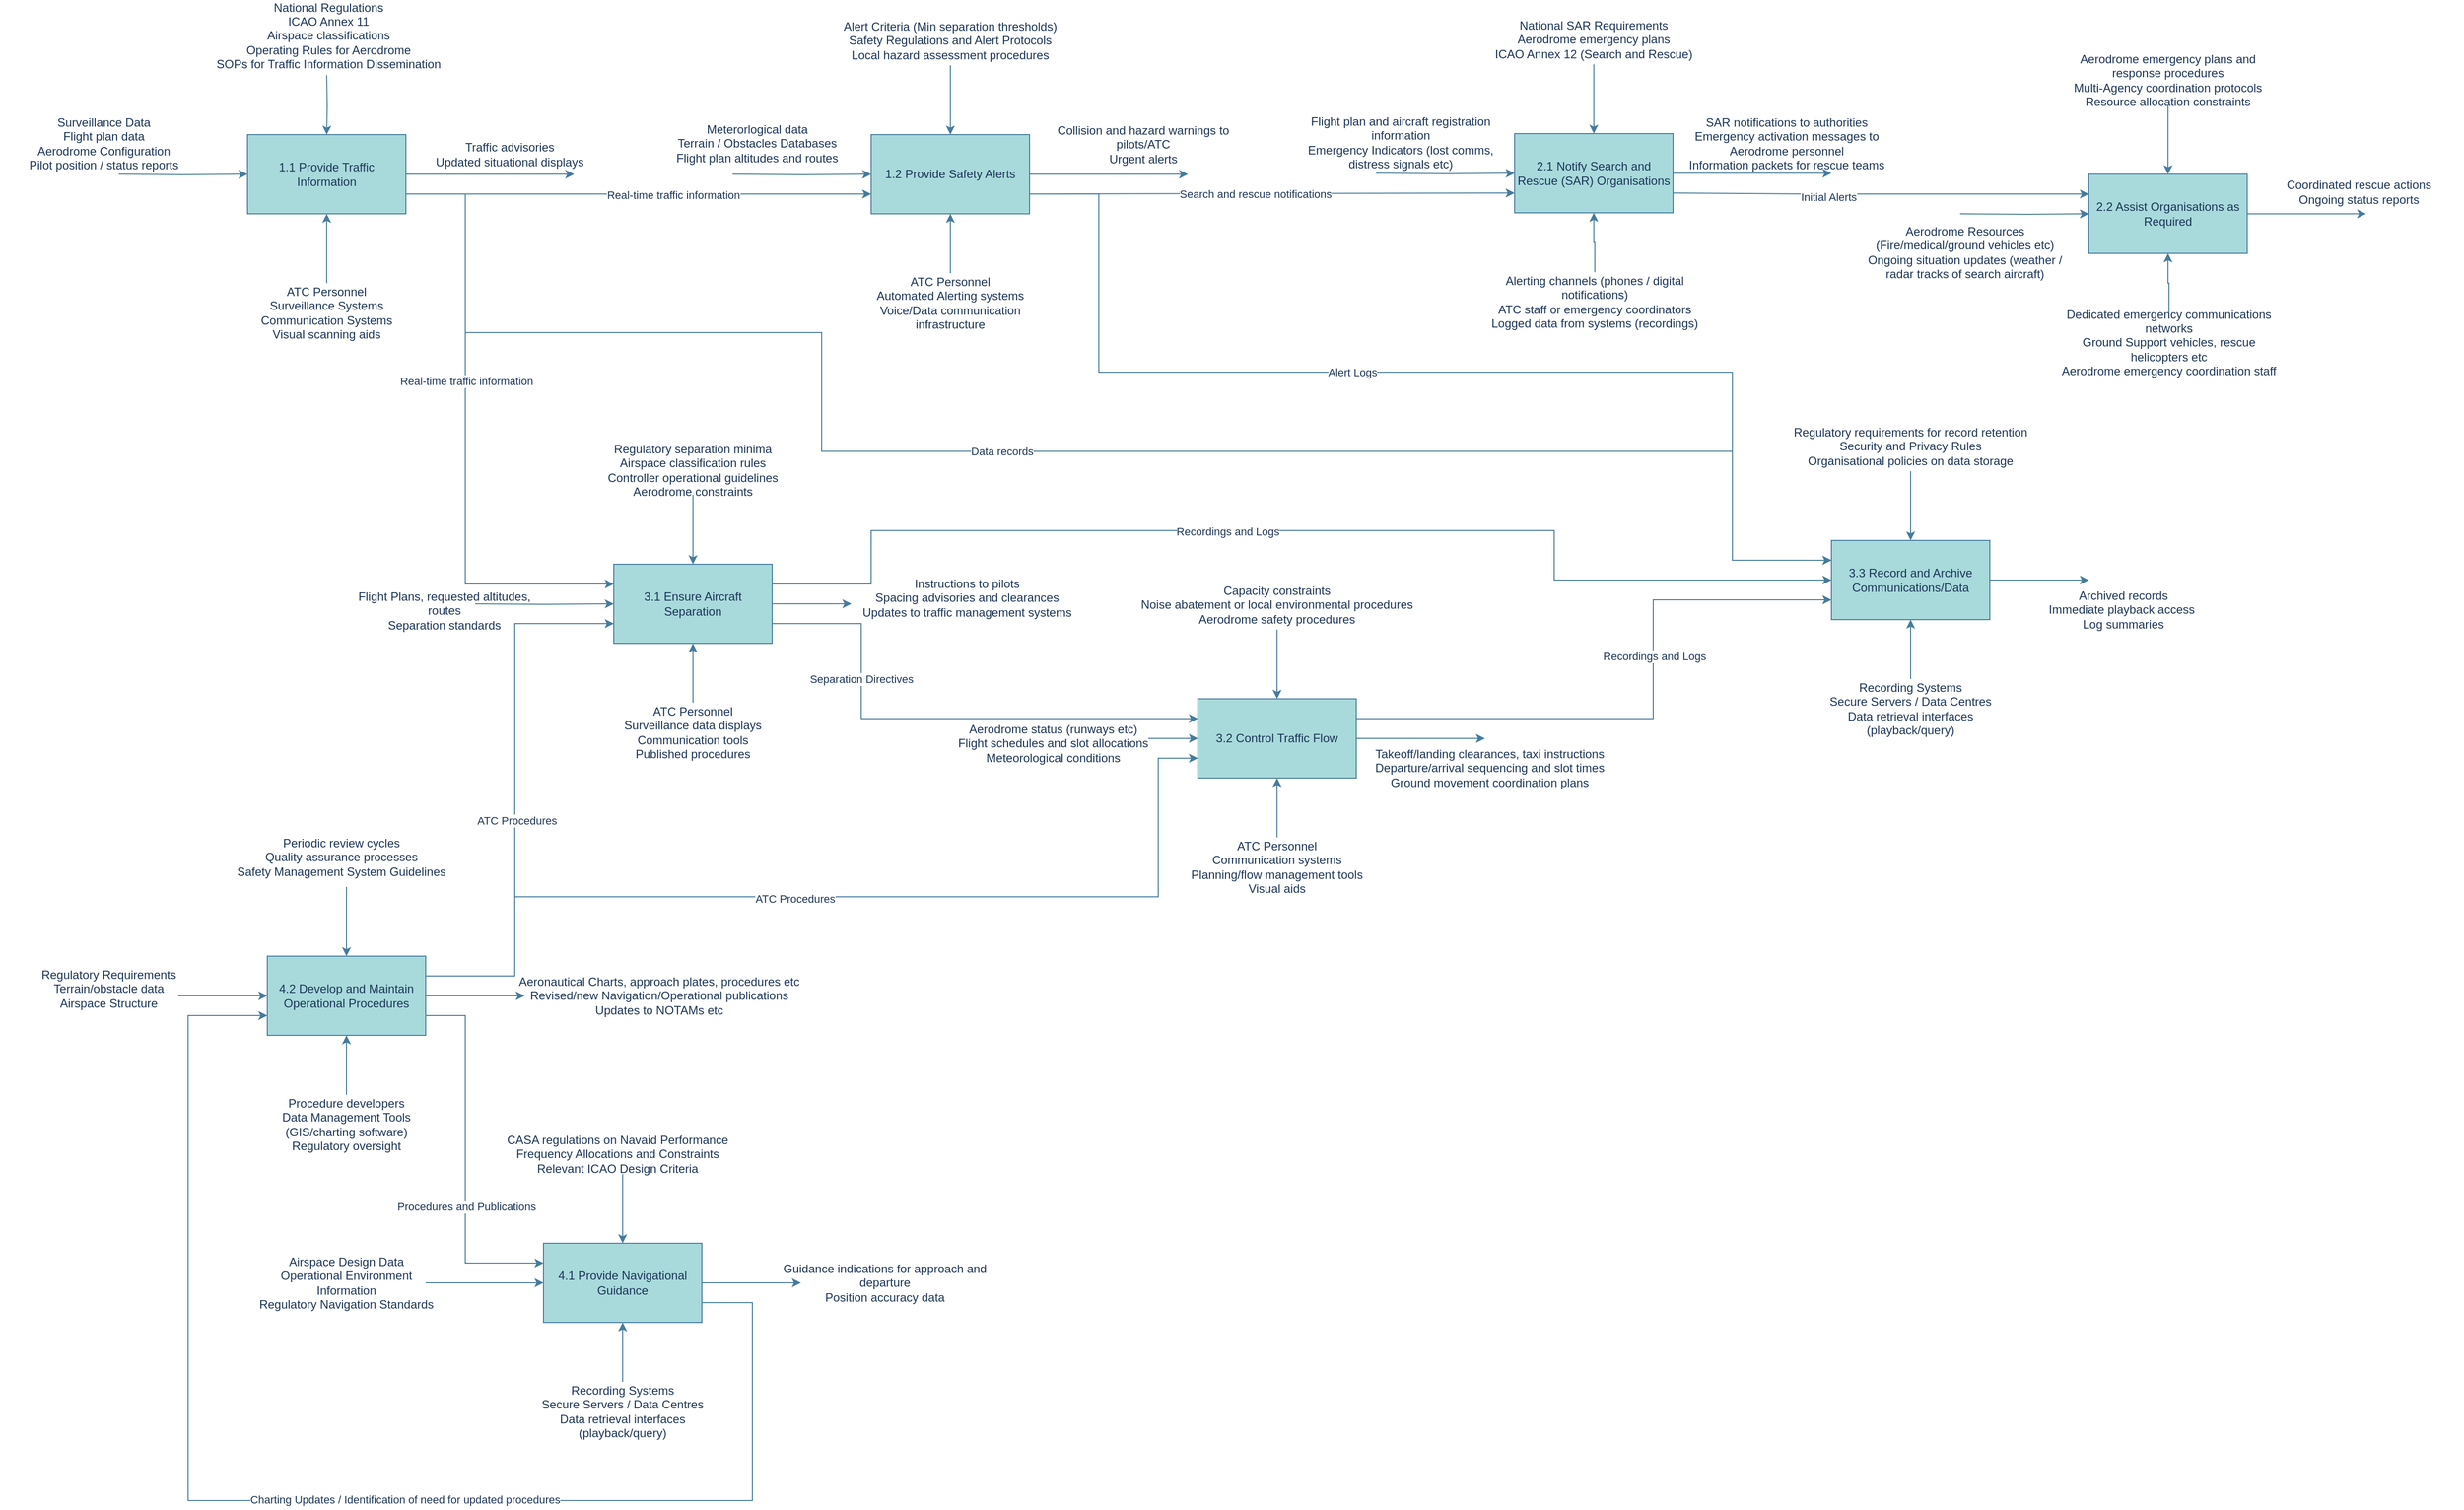 <mxfile version="26.0.10">
  <diagram name="Page-1" id="mhuVICRI-4RMuyPOTQWO">
    <mxGraphModel dx="1783" dy="976" grid="1" gridSize="10" guides="1" tooltips="1" connect="1" arrows="1" fold="1" page="1" pageScale="1" pageWidth="3300" pageHeight="2339" math="0" shadow="0">
      <root>
        <mxCell id="0" />
        <mxCell id="1" parent="0" />
        <mxCell id="YCx-nxro3G4o6VL55sHo-1" value="" style="group;labelBackgroundColor=none;fontColor=#1D3557;" vertex="1" connectable="0" parent="1">
          <mxGeometry x="40.0" y="220" width="590" height="290" as="geometry" />
        </mxCell>
        <mxCell id="YCx-nxro3G4o6VL55sHo-2" value="" style="group;labelBackgroundColor=none;fontColor=#1D3557;" vertex="1" connectable="0" parent="YCx-nxro3G4o6VL55sHo-1">
          <mxGeometry x="110" width="480" height="290" as="geometry" />
        </mxCell>
        <mxCell id="YCx-nxro3G4o6VL55sHo-3" value="1.1 Provide Traffic Information" style="rounded=0;whiteSpace=wrap;html=1;labelBackgroundColor=none;fillColor=#A8DADC;strokeColor=#457B9D;fontColor=#1D3557;" vertex="1" parent="YCx-nxro3G4o6VL55sHo-2">
          <mxGeometry x="100" y="80" width="160" height="80" as="geometry" />
        </mxCell>
        <mxCell id="YCx-nxro3G4o6VL55sHo-4" value="" style="edgeStyle=orthogonalEdgeStyle;rounded=0;orthogonalLoop=1;jettySize=auto;html=1;strokeColor=#457B9D;fontColor=default;fillColor=#A8DADC;labelBackgroundColor=none;" edge="1" parent="YCx-nxro3G4o6VL55sHo-2" source="YCx-nxro3G4o6VL55sHo-5" target="YCx-nxro3G4o6VL55sHo-3">
          <mxGeometry relative="1" as="geometry" />
        </mxCell>
        <mxCell id="YCx-nxro3G4o6VL55sHo-5" value="ATC Personnel&lt;br&gt;Surveillance Systems&lt;br&gt;Communication Systems&lt;br&gt;Visual scanning aids" style="text;html=1;align=center;verticalAlign=middle;whiteSpace=wrap;rounded=0;labelBackgroundColor=none;fontColor=#1D3557;" vertex="1" parent="YCx-nxro3G4o6VL55sHo-2">
          <mxGeometry x="80" y="230" width="200" height="60" as="geometry" />
        </mxCell>
        <mxCell id="YCx-nxro3G4o6VL55sHo-7" value="" style="edgeStyle=orthogonalEdgeStyle;rounded=0;orthogonalLoop=1;jettySize=auto;html=1;strokeColor=#457B9D;align=center;verticalAlign=middle;fontFamily=Helvetica;fontSize=11;fontColor=default;labelBackgroundColor=none;endArrow=classic;fillColor=#A8DADC;" edge="1" parent="YCx-nxro3G4o6VL55sHo-2" target="YCx-nxro3G4o6VL55sHo-3">
          <mxGeometry relative="1" as="geometry">
            <mxPoint x="180" y="20" as="sourcePoint" />
          </mxGeometry>
        </mxCell>
        <mxCell id="YCx-nxro3G4o6VL55sHo-12" value="" style="edgeLabel;html=1;align=center;verticalAlign=middle;resizable=0;points=[];strokeColor=#457B9D;fontColor=#1D3557;fillColor=#A8DADC;" vertex="1" connectable="0" parent="YCx-nxro3G4o6VL55sHo-7">
          <mxGeometry x="-0.472" y="-2" relative="1" as="geometry">
            <mxPoint as="offset" />
          </mxGeometry>
        </mxCell>
        <mxCell id="YCx-nxro3G4o6VL55sHo-8" value="Traffic advisories&lt;br&gt;Updated situational displays" style="text;html=1;align=center;verticalAlign=middle;whiteSpace=wrap;rounded=0;labelBackgroundColor=none;fontColor=#1D3557;" vertex="1" parent="YCx-nxro3G4o6VL55sHo-2">
          <mxGeometry x="260" y="80" width="210" height="40" as="geometry" />
        </mxCell>
        <mxCell id="YCx-nxro3G4o6VL55sHo-9" value="" style="endArrow=classic;html=1;rounded=0;exitX=1;exitY=0.5;exitDx=0;exitDy=0;strokeColor=#457B9D;align=center;verticalAlign=middle;fontFamily=Helvetica;fontSize=11;fontColor=default;labelBackgroundColor=none;edgeStyle=orthogonalEdgeStyle;fillColor=#A8DADC;" edge="1" parent="YCx-nxro3G4o6VL55sHo-1" source="YCx-nxro3G4o6VL55sHo-3">
          <mxGeometry width="50" height="50" relative="1" as="geometry">
            <mxPoint x="310" y="280" as="sourcePoint" />
            <mxPoint x="540" y="120" as="targetPoint" />
          </mxGeometry>
        </mxCell>
        <mxCell id="YCx-nxro3G4o6VL55sHo-10" value="" style="edgeStyle=orthogonalEdgeStyle;rounded=0;orthogonalLoop=1;jettySize=auto;html=1;strokeColor=#457B9D;fontColor=default;fillColor=#A8DADC;labelBackgroundColor=none;" edge="1" parent="YCx-nxro3G4o6VL55sHo-1" target="YCx-nxro3G4o6VL55sHo-3">
          <mxGeometry relative="1" as="geometry">
            <mxPoint x="80" y="120" as="sourcePoint" />
          </mxGeometry>
        </mxCell>
        <mxCell id="YCx-nxro3G4o6VL55sHo-11" value="Surveillance Data&lt;br&gt;Flight plan data&lt;div&gt;Aerodrome Configuration&lt;br&gt;Pilot position / status reports&lt;/div&gt;" style="text;html=1;align=center;verticalAlign=middle;whiteSpace=wrap;rounded=0;labelBackgroundColor=none;fontColor=#1D3557;" vertex="1" parent="YCx-nxro3G4o6VL55sHo-1">
          <mxGeometry x="-40" y="50" width="210" height="77" as="geometry" />
        </mxCell>
        <mxCell id="YCx-nxro3G4o6VL55sHo-13" value="National Regulations&lt;br&gt;ICAO Annex 11&lt;br&gt;Airspace classifications&lt;br&gt;Operating Rules for Aerodrome&lt;br&gt;SOPs for Traffic Information Dissemination" style="text;html=1;align=center;verticalAlign=middle;whiteSpace=wrap;rounded=0;labelBackgroundColor=none;fontColor=#1D3557;" vertex="1" parent="1">
          <mxGeometry x="217" y="180" width="230" height="40" as="geometry" />
        </mxCell>
        <mxCell id="YCx-nxro3G4o6VL55sHo-14" value="" style="group;labelBackgroundColor=none;fontColor=#1D3557;" vertex="1" connectable="0" parent="1">
          <mxGeometry x="660.0" y="220" width="590" height="290" as="geometry" />
        </mxCell>
        <mxCell id="YCx-nxro3G4o6VL55sHo-15" value="" style="group;labelBackgroundColor=none;fontColor=#1D3557;" vertex="1" connectable="0" parent="YCx-nxro3G4o6VL55sHo-14">
          <mxGeometry x="110" width="480" height="290" as="geometry" />
        </mxCell>
        <mxCell id="YCx-nxro3G4o6VL55sHo-16" value="1.2 Provide Safety Alerts" style="rounded=0;whiteSpace=wrap;html=1;labelBackgroundColor=none;fillColor=#A8DADC;strokeColor=#457B9D;fontColor=#1D3557;" vertex="1" parent="YCx-nxro3G4o6VL55sHo-15">
          <mxGeometry x="110" y="80" width="160" height="80" as="geometry" />
        </mxCell>
        <mxCell id="YCx-nxro3G4o6VL55sHo-17" value="" style="edgeStyle=orthogonalEdgeStyle;rounded=0;orthogonalLoop=1;jettySize=auto;html=1;strokeColor=#457B9D;fontColor=default;fillColor=#A8DADC;labelBackgroundColor=none;" edge="1" parent="YCx-nxro3G4o6VL55sHo-15" source="YCx-nxro3G4o6VL55sHo-18" target="YCx-nxro3G4o6VL55sHo-16">
          <mxGeometry relative="1" as="geometry" />
        </mxCell>
        <mxCell id="YCx-nxro3G4o6VL55sHo-18" value="ATC Personnel&lt;br&gt;Automated Alerting systems&lt;br&gt;Voice/Data communication infrastructure" style="text;html=1;align=center;verticalAlign=middle;whiteSpace=wrap;rounded=0;labelBackgroundColor=none;fontColor=#1D3557;" vertex="1" parent="YCx-nxro3G4o6VL55sHo-15">
          <mxGeometry x="90" y="220" width="200" height="60" as="geometry" />
        </mxCell>
        <mxCell id="YCx-nxro3G4o6VL55sHo-21" value="Collision and hazard warnings to pilots/ATC&lt;br&gt;Urgent alerts" style="text;html=1;align=center;verticalAlign=middle;whiteSpace=wrap;rounded=0;labelBackgroundColor=none;fontColor=#1D3557;" vertex="1" parent="YCx-nxro3G4o6VL55sHo-15">
          <mxGeometry x="280" y="70" width="210" height="40" as="geometry" />
        </mxCell>
        <mxCell id="YCx-nxro3G4o6VL55sHo-24" value="Meterorlogical data&lt;br&gt;Terrain / Obstacles Databases&lt;br&gt;Flight plan altitudes and routes" style="text;html=1;align=center;verticalAlign=middle;whiteSpace=wrap;rounded=0;labelBackgroundColor=none;fontColor=#1D3557;" vertex="1" parent="YCx-nxro3G4o6VL55sHo-15">
          <mxGeometry x="-110" y="50" width="210" height="77" as="geometry" />
        </mxCell>
        <mxCell id="YCx-nxro3G4o6VL55sHo-22" value="" style="endArrow=classic;html=1;rounded=0;exitX=1;exitY=0.5;exitDx=0;exitDy=0;strokeColor=#457B9D;align=center;verticalAlign=middle;fontFamily=Helvetica;fontSize=11;fontColor=default;labelBackgroundColor=none;edgeStyle=orthogonalEdgeStyle;fillColor=#A8DADC;" edge="1" parent="YCx-nxro3G4o6VL55sHo-14" source="YCx-nxro3G4o6VL55sHo-16">
          <mxGeometry width="50" height="50" relative="1" as="geometry">
            <mxPoint x="310" y="280" as="sourcePoint" />
            <mxPoint x="540" y="120" as="targetPoint" />
          </mxGeometry>
        </mxCell>
        <mxCell id="YCx-nxro3G4o6VL55sHo-23" value="" style="edgeStyle=orthogonalEdgeStyle;rounded=0;orthogonalLoop=1;jettySize=auto;html=1;strokeColor=#457B9D;fontColor=default;fillColor=#A8DADC;labelBackgroundColor=none;" edge="1" parent="YCx-nxro3G4o6VL55sHo-14" target="YCx-nxro3G4o6VL55sHo-16">
          <mxGeometry relative="1" as="geometry">
            <mxPoint x="80" y="120" as="sourcePoint" />
          </mxGeometry>
        </mxCell>
        <mxCell id="YCx-nxro3G4o6VL55sHo-25" value="" style="endArrow=classic;html=1;rounded=0;strokeColor=#457B9D;fontColor=#1D3557;fillColor=#A8DADC;entryX=0;entryY=0.75;entryDx=0;entryDy=0;exitX=1;exitY=0.75;exitDx=0;exitDy=0;" edge="1" parent="1" source="YCx-nxro3G4o6VL55sHo-3" target="YCx-nxro3G4o6VL55sHo-16">
          <mxGeometry width="50" height="50" relative="1" as="geometry">
            <mxPoint x="530" y="450" as="sourcePoint" />
            <mxPoint x="580" y="400" as="targetPoint" />
          </mxGeometry>
        </mxCell>
        <mxCell id="YCx-nxro3G4o6VL55sHo-26" value="Real-time traffic information" style="edgeLabel;html=1;align=center;verticalAlign=middle;resizable=0;points=[];strokeColor=#457B9D;fontColor=#1D3557;fillColor=#A8DADC;" vertex="1" connectable="0" parent="YCx-nxro3G4o6VL55sHo-25">
          <mxGeometry x="0.149" y="-1" relative="1" as="geometry">
            <mxPoint as="offset" />
          </mxGeometry>
        </mxCell>
        <mxCell id="YCx-nxro3G4o6VL55sHo-28" value="Alert Criteria (Min separation thresholds)&lt;br&gt;Safety Regulations and Alert Protocols&lt;br&gt;Local hazard assessment procedures" style="text;html=1;align=center;verticalAlign=middle;whiteSpace=wrap;rounded=0;labelBackgroundColor=none;fontColor=#1D3557;" vertex="1" parent="1">
          <mxGeometry x="845" y="180" width="230" height="50" as="geometry" />
        </mxCell>
        <mxCell id="YCx-nxro3G4o6VL55sHo-19" value="" style="edgeStyle=orthogonalEdgeStyle;rounded=0;orthogonalLoop=1;jettySize=auto;html=1;strokeColor=#457B9D;align=center;verticalAlign=middle;fontFamily=Helvetica;fontSize=11;fontColor=default;labelBackgroundColor=none;endArrow=classic;fillColor=#A8DADC;" edge="1" parent="1" target="YCx-nxro3G4o6VL55sHo-16" source="YCx-nxro3G4o6VL55sHo-28">
          <mxGeometry relative="1" as="geometry">
            <mxPoint x="950.0" y="240" as="sourcePoint" />
          </mxGeometry>
        </mxCell>
        <mxCell id="YCx-nxro3G4o6VL55sHo-20" value="" style="edgeLabel;html=1;align=center;verticalAlign=middle;resizable=0;points=[];strokeColor=#457B9D;fontColor=#1D3557;fillColor=#A8DADC;" vertex="1" connectable="0" parent="YCx-nxro3G4o6VL55sHo-19">
          <mxGeometry x="-0.472" y="-2" relative="1" as="geometry">
            <mxPoint as="offset" />
          </mxGeometry>
        </mxCell>
        <mxCell id="YCx-nxro3G4o6VL55sHo-30" value="" style="group;labelBackgroundColor=none;fontColor=#1D3557;" vertex="1" connectable="0" parent="1">
          <mxGeometry x="1310.0" y="219" width="590" height="290" as="geometry" />
        </mxCell>
        <mxCell id="YCx-nxro3G4o6VL55sHo-31" value="" style="group;labelBackgroundColor=none;fontColor=#1D3557;" vertex="1" connectable="0" parent="YCx-nxro3G4o6VL55sHo-30">
          <mxGeometry x="110" width="480" height="290" as="geometry" />
        </mxCell>
        <mxCell id="YCx-nxro3G4o6VL55sHo-32" value="2.1 Notify Search and Rescue (SAR) Organisations" style="rounded=0;whiteSpace=wrap;html=1;labelBackgroundColor=none;fillColor=#A8DADC;strokeColor=#457B9D;fontColor=#1D3557;" vertex="1" parent="YCx-nxro3G4o6VL55sHo-31">
          <mxGeometry x="110" y="80" width="160" height="80" as="geometry" />
        </mxCell>
        <mxCell id="YCx-nxro3G4o6VL55sHo-33" value="" style="edgeStyle=orthogonalEdgeStyle;rounded=0;orthogonalLoop=1;jettySize=auto;html=1;strokeColor=#457B9D;fontColor=default;fillColor=#A8DADC;labelBackgroundColor=none;" edge="1" parent="YCx-nxro3G4o6VL55sHo-31" source="YCx-nxro3G4o6VL55sHo-34" target="YCx-nxro3G4o6VL55sHo-32">
          <mxGeometry relative="1" as="geometry" />
        </mxCell>
        <mxCell id="YCx-nxro3G4o6VL55sHo-34" value="Alerting channels (phones / digital notifications)&lt;br&gt;ATC staff or emergency coordinators&lt;br&gt;Logged data from systems (recordings)" style="text;html=1;align=center;verticalAlign=middle;whiteSpace=wrap;rounded=0;labelBackgroundColor=none;fontColor=#1D3557;" vertex="1" parent="YCx-nxro3G4o6VL55sHo-31">
          <mxGeometry x="81" y="220" width="220" height="60" as="geometry" />
        </mxCell>
        <mxCell id="YCx-nxro3G4o6VL55sHo-35" value="SAR notifications to authorities&lt;br&gt;Emergency activation messages to Aerodrome personnel&lt;br&gt;Information packets for rescue teams" style="text;html=1;align=center;verticalAlign=middle;whiteSpace=wrap;rounded=0;labelBackgroundColor=none;fontColor=#1D3557;" vertex="1" parent="YCx-nxro3G4o6VL55sHo-31">
          <mxGeometry x="280" y="70" width="210" height="40" as="geometry" />
        </mxCell>
        <mxCell id="YCx-nxro3G4o6VL55sHo-36" value="Flight plan and aircraft registration information&lt;br&gt;Emergency Indicators (lost comms, distress signals etc)" style="text;html=1;align=center;verticalAlign=middle;whiteSpace=wrap;rounded=0;labelBackgroundColor=none;fontColor=#1D3557;" vertex="1" parent="YCx-nxro3G4o6VL55sHo-31">
          <mxGeometry x="-110" y="50" width="210" height="77" as="geometry" />
        </mxCell>
        <mxCell id="YCx-nxro3G4o6VL55sHo-39" value="National SAR Requirements&lt;br&gt;Aerodrome emergency plans&lt;br&gt;ICAO Annex 12 (Search and Rescue)" style="text;html=1;align=center;verticalAlign=middle;whiteSpace=wrap;rounded=0;labelBackgroundColor=none;fontColor=#1D3557;" vertex="1" parent="YCx-nxro3G4o6VL55sHo-31">
          <mxGeometry x="75.0" y="-40" width="230" height="50" as="geometry" />
        </mxCell>
        <mxCell id="YCx-nxro3G4o6VL55sHo-40" value="" style="edgeStyle=orthogonalEdgeStyle;rounded=0;orthogonalLoop=1;jettySize=auto;html=1;strokeColor=#457B9D;align=center;verticalAlign=middle;fontFamily=Helvetica;fontSize=11;fontColor=default;labelBackgroundColor=none;endArrow=classic;fillColor=#A8DADC;" edge="1" parent="YCx-nxro3G4o6VL55sHo-31" source="YCx-nxro3G4o6VL55sHo-39">
          <mxGeometry relative="1" as="geometry">
            <mxPoint x="180" y="20" as="sourcePoint" />
            <mxPoint x="190.0" y="80" as="targetPoint" />
          </mxGeometry>
        </mxCell>
        <mxCell id="YCx-nxro3G4o6VL55sHo-41" value="" style="edgeLabel;html=1;align=center;verticalAlign=middle;resizable=0;points=[];strokeColor=#457B9D;fontColor=#1D3557;fillColor=#A8DADC;" vertex="1" connectable="0" parent="YCx-nxro3G4o6VL55sHo-40">
          <mxGeometry x="-0.472" y="-2" relative="1" as="geometry">
            <mxPoint as="offset" />
          </mxGeometry>
        </mxCell>
        <mxCell id="YCx-nxro3G4o6VL55sHo-37" value="" style="endArrow=classic;html=1;rounded=0;exitX=1;exitY=0.5;exitDx=0;exitDy=0;strokeColor=#457B9D;align=center;verticalAlign=middle;fontFamily=Helvetica;fontSize=11;fontColor=default;labelBackgroundColor=none;edgeStyle=orthogonalEdgeStyle;fillColor=#A8DADC;" edge="1" parent="YCx-nxro3G4o6VL55sHo-30" source="YCx-nxro3G4o6VL55sHo-32">
          <mxGeometry width="50" height="50" relative="1" as="geometry">
            <mxPoint x="310" y="280" as="sourcePoint" />
            <mxPoint x="540" y="120" as="targetPoint" />
          </mxGeometry>
        </mxCell>
        <mxCell id="YCx-nxro3G4o6VL55sHo-38" value="" style="edgeStyle=orthogonalEdgeStyle;rounded=0;orthogonalLoop=1;jettySize=auto;html=1;strokeColor=#457B9D;fontColor=default;fillColor=#A8DADC;labelBackgroundColor=none;" edge="1" parent="YCx-nxro3G4o6VL55sHo-30" target="YCx-nxro3G4o6VL55sHo-32">
          <mxGeometry relative="1" as="geometry">
            <mxPoint x="80" y="120" as="sourcePoint" />
          </mxGeometry>
        </mxCell>
        <mxCell id="YCx-nxro3G4o6VL55sHo-42" value="" style="endArrow=classic;html=1;rounded=0;strokeColor=#457B9D;fontColor=#1D3557;fillColor=#A8DADC;entryX=0;entryY=0.75;entryDx=0;entryDy=0;exitX=1;exitY=0.75;exitDx=0;exitDy=0;" edge="1" parent="1" source="YCx-nxro3G4o6VL55sHo-16" target="YCx-nxro3G4o6VL55sHo-32">
          <mxGeometry width="50" height="50" relative="1" as="geometry">
            <mxPoint x="1240" y="540" as="sourcePoint" />
            <mxPoint x="1290" y="490" as="targetPoint" />
          </mxGeometry>
        </mxCell>
        <mxCell id="YCx-nxro3G4o6VL55sHo-43" value="Search and rescue notifications" style="edgeLabel;html=1;align=center;verticalAlign=middle;resizable=0;points=[];strokeColor=#457B9D;fontColor=#1D3557;fillColor=#A8DADC;" vertex="1" connectable="0" parent="YCx-nxro3G4o6VL55sHo-42">
          <mxGeometry x="-0.072" relative="1" as="geometry">
            <mxPoint as="offset" />
          </mxGeometry>
        </mxCell>
        <mxCell id="YCx-nxro3G4o6VL55sHo-44" value="" style="group;labelBackgroundColor=none;fontColor=#1D3557;" vertex="1" connectable="0" parent="1">
          <mxGeometry x="1820.0" y="410" width="590" height="290" as="geometry" />
        </mxCell>
        <mxCell id="YCx-nxro3G4o6VL55sHo-54" value="" style="endArrow=classic;html=1;rounded=0;exitX=1;exitY=0.5;exitDx=0;exitDy=0;strokeColor=#457B9D;align=center;verticalAlign=middle;fontFamily=Helvetica;fontSize=11;fontColor=default;labelBackgroundColor=none;edgeStyle=orthogonalEdgeStyle;fillColor=#A8DADC;" edge="1" parent="YCx-nxro3G4o6VL55sHo-44" source="YCx-nxro3G4o6VL55sHo-46">
          <mxGeometry width="50" height="50" relative="1" as="geometry">
            <mxPoint x="370" y="110" as="sourcePoint" />
            <mxPoint x="570.0" y="-30" as="targetPoint" />
          </mxGeometry>
        </mxCell>
        <mxCell id="YCx-nxro3G4o6VL55sHo-55" value="" style="edgeStyle=orthogonalEdgeStyle;rounded=0;orthogonalLoop=1;jettySize=auto;html=1;strokeColor=#457B9D;fontColor=default;fillColor=#A8DADC;labelBackgroundColor=none;" edge="1" parent="YCx-nxro3G4o6VL55sHo-44" target="YCx-nxro3G4o6VL55sHo-46">
          <mxGeometry relative="1" as="geometry">
            <mxPoint x="160.0" y="-30" as="sourcePoint" />
          </mxGeometry>
        </mxCell>
        <mxCell id="YCx-nxro3G4o6VL55sHo-50" value="Aerodrome Resources (Fire/medical/ground vehicles etc)&lt;br&gt;Ongoing situation updates (weather / radar tracks of search aircraft)" style="text;html=1;align=center;verticalAlign=middle;whiteSpace=wrap;rounded=0;labelBackgroundColor=none;fontColor=#1D3557;" vertex="1" parent="YCx-nxro3G4o6VL55sHo-44">
          <mxGeometry x="60" y="-30" width="210" height="77" as="geometry" />
        </mxCell>
        <mxCell id="YCx-nxro3G4o6VL55sHo-56" value="" style="endArrow=classic;html=1;rounded=0;strokeColor=#457B9D;fontColor=#1D3557;fillColor=#A8DADC;entryX=0;entryY=0.25;entryDx=0;entryDy=0;exitX=1;exitY=0.75;exitDx=0;exitDy=0;" edge="1" parent="1" source="YCx-nxro3G4o6VL55sHo-32" target="YCx-nxro3G4o6VL55sHo-46">
          <mxGeometry width="50" height="50" relative="1" as="geometry">
            <mxPoint x="1660" y="650" as="sourcePoint" />
            <mxPoint x="1710" y="600" as="targetPoint" />
            <Array as="points">
              <mxPoint x="1830" y="360" />
              <mxPoint x="1930" y="360" />
            </Array>
          </mxGeometry>
        </mxCell>
        <mxCell id="YCx-nxro3G4o6VL55sHo-57" value="Initial Alerts" style="edgeLabel;html=1;align=center;verticalAlign=middle;resizable=0;points=[];strokeColor=#457B9D;fontColor=#1D3557;fillColor=#A8DADC;" vertex="1" connectable="0" parent="YCx-nxro3G4o6VL55sHo-56">
          <mxGeometry x="-0.253" y="-3" relative="1" as="geometry">
            <mxPoint as="offset" />
          </mxGeometry>
        </mxCell>
        <mxCell id="YCx-nxro3G4o6VL55sHo-58" value="" style="group;labelBackgroundColor=none;fontColor=#1D3557;" vertex="1" connectable="0" parent="1">
          <mxGeometry x="400.0" y="654" width="690" height="290" as="geometry" />
        </mxCell>
        <mxCell id="YCx-nxro3G4o6VL55sHo-59" value="" style="group;labelBackgroundColor=none;fontColor=#1D3557;" vertex="1" connectable="0" parent="YCx-nxro3G4o6VL55sHo-58">
          <mxGeometry x="110" width="580" height="290" as="geometry" />
        </mxCell>
        <mxCell id="YCx-nxro3G4o6VL55sHo-60" value="3.1 Ensure Aircraft Separation" style="rounded=0;whiteSpace=wrap;html=1;labelBackgroundColor=none;fillColor=#A8DADC;strokeColor=#457B9D;fontColor=#1D3557;" vertex="1" parent="YCx-nxro3G4o6VL55sHo-59">
          <mxGeometry x="110" y="80" width="160" height="80" as="geometry" />
        </mxCell>
        <mxCell id="YCx-nxro3G4o6VL55sHo-61" value="" style="edgeStyle=orthogonalEdgeStyle;rounded=0;orthogonalLoop=1;jettySize=auto;html=1;strokeColor=#457B9D;fontColor=default;fillColor=#A8DADC;labelBackgroundColor=none;" edge="1" parent="YCx-nxro3G4o6VL55sHo-59" source="YCx-nxro3G4o6VL55sHo-62" target="YCx-nxro3G4o6VL55sHo-60">
          <mxGeometry relative="1" as="geometry" />
        </mxCell>
        <mxCell id="YCx-nxro3G4o6VL55sHo-62" value="ATC Personnel&lt;br&gt;Surveillance data displays&lt;br&gt;Communication tools&lt;br&gt;Published procedures" style="text;html=1;align=center;verticalAlign=middle;whiteSpace=wrap;rounded=0;labelBackgroundColor=none;fontColor=#1D3557;" vertex="1" parent="YCx-nxro3G4o6VL55sHo-59">
          <mxGeometry x="90" y="220" width="200" height="60" as="geometry" />
        </mxCell>
        <mxCell id="YCx-nxro3G4o6VL55sHo-69" value="Regulatory separation minima&lt;br&gt;Airspace classification rules&lt;br&gt;Controller operational guidelines&lt;br&gt;Aerodrome constraints" style="text;html=1;align=center;verticalAlign=middle;whiteSpace=wrap;rounded=0;labelBackgroundColor=none;fontColor=#1D3557;" vertex="1" parent="YCx-nxro3G4o6VL55sHo-59">
          <mxGeometry x="75.0" y="-40" width="230" height="50" as="geometry" />
        </mxCell>
        <mxCell id="YCx-nxro3G4o6VL55sHo-70" value="" style="edgeStyle=orthogonalEdgeStyle;rounded=0;orthogonalLoop=1;jettySize=auto;html=1;strokeColor=#457B9D;align=center;verticalAlign=middle;fontFamily=Helvetica;fontSize=11;fontColor=default;labelBackgroundColor=none;endArrow=classic;fillColor=#A8DADC;" edge="1" parent="YCx-nxro3G4o6VL55sHo-59" source="YCx-nxro3G4o6VL55sHo-69">
          <mxGeometry relative="1" as="geometry">
            <mxPoint x="180" y="20" as="sourcePoint" />
            <mxPoint x="190.0" y="80" as="targetPoint" />
          </mxGeometry>
        </mxCell>
        <mxCell id="YCx-nxro3G4o6VL55sHo-71" value="" style="edgeLabel;html=1;align=center;verticalAlign=middle;resizable=0;points=[];strokeColor=#457B9D;fontColor=#1D3557;fillColor=#A8DADC;" vertex="1" connectable="0" parent="YCx-nxro3G4o6VL55sHo-70">
          <mxGeometry x="-0.472" y="-2" relative="1" as="geometry">
            <mxPoint as="offset" />
          </mxGeometry>
        </mxCell>
        <mxCell id="YCx-nxro3G4o6VL55sHo-63" value="Instructions to pilots&lt;br&gt;Spacing advisories and clearances&lt;br&gt;Updates to traffic management systems" style="text;html=1;align=center;verticalAlign=middle;whiteSpace=wrap;rounded=0;labelBackgroundColor=none;fontColor=#1D3557;" vertex="1" parent="YCx-nxro3G4o6VL55sHo-59">
          <mxGeometry x="357" y="94" width="220" height="40" as="geometry" />
        </mxCell>
        <mxCell id="YCx-nxro3G4o6VL55sHo-65" value="" style="endArrow=classic;html=1;rounded=0;exitX=1;exitY=0.5;exitDx=0;exitDy=0;strokeColor=#457B9D;align=center;verticalAlign=middle;fontFamily=Helvetica;fontSize=11;fontColor=default;labelBackgroundColor=none;edgeStyle=orthogonalEdgeStyle;fillColor=#A8DADC;" edge="1" parent="YCx-nxro3G4o6VL55sHo-58" source="YCx-nxro3G4o6VL55sHo-60">
          <mxGeometry width="50" height="50" relative="1" as="geometry">
            <mxPoint x="310" y="280" as="sourcePoint" />
            <mxPoint x="460.0" y="120" as="targetPoint" />
          </mxGeometry>
        </mxCell>
        <mxCell id="YCx-nxro3G4o6VL55sHo-66" value="" style="edgeStyle=orthogonalEdgeStyle;rounded=0;orthogonalLoop=1;jettySize=auto;html=1;strokeColor=#457B9D;fontColor=default;fillColor=#A8DADC;labelBackgroundColor=none;" edge="1" parent="YCx-nxro3G4o6VL55sHo-58" target="YCx-nxro3G4o6VL55sHo-60">
          <mxGeometry relative="1" as="geometry">
            <mxPoint x="80" y="120" as="sourcePoint" />
          </mxGeometry>
        </mxCell>
        <mxCell id="YCx-nxro3G4o6VL55sHo-64" value="Flight Plans, requested altitudes, routes&lt;br&gt;Separation standards" style="text;html=1;align=center;verticalAlign=middle;whiteSpace=wrap;rounded=0;labelBackgroundColor=none;fontColor=#1D3557;" vertex="1" parent="YCx-nxro3G4o6VL55sHo-58">
          <mxGeometry x="-56" y="88.5" width="210" height="77" as="geometry" />
        </mxCell>
        <mxCell id="YCx-nxro3G4o6VL55sHo-72" value="" style="endArrow=classic;html=1;rounded=0;strokeColor=#457B9D;fontColor=#1D3557;fillColor=#A8DADC;exitX=1;exitY=0.75;exitDx=0;exitDy=0;entryX=0;entryY=0.25;entryDx=0;entryDy=0;" edge="1" parent="1" source="YCx-nxro3G4o6VL55sHo-3" target="YCx-nxro3G4o6VL55sHo-60">
          <mxGeometry width="50" height="50" relative="1" as="geometry">
            <mxPoint x="1130" y="650" as="sourcePoint" />
            <mxPoint x="1180" y="600" as="targetPoint" />
            <Array as="points">
              <mxPoint x="470" y="360" />
              <mxPoint x="470" y="754" />
            </Array>
          </mxGeometry>
        </mxCell>
        <mxCell id="YCx-nxro3G4o6VL55sHo-73" value="Real-time traffic information" style="edgeLabel;html=1;align=center;verticalAlign=middle;resizable=0;points=[];strokeColor=#457B9D;fontColor=#1D3557;fillColor=#A8DADC;" vertex="1" connectable="0" parent="YCx-nxro3G4o6VL55sHo-72">
          <mxGeometry x="-0.177" y="1" relative="1" as="geometry">
            <mxPoint as="offset" />
          </mxGeometry>
        </mxCell>
        <mxCell id="YCx-nxro3G4o6VL55sHo-74" value="" style="group;labelBackgroundColor=none;fontColor=#1D3557;" vertex="1" connectable="0" parent="1">
          <mxGeometry x="1100.0" y="790" width="530" height="290" as="geometry" />
        </mxCell>
        <mxCell id="YCx-nxro3G4o6VL55sHo-75" value="3.2 Control Traffic Flow" style="rounded=0;whiteSpace=wrap;html=1;labelBackgroundColor=none;fillColor=#A8DADC;strokeColor=#457B9D;fontColor=#1D3557;" vertex="1" parent="YCx-nxro3G4o6VL55sHo-74">
          <mxGeometry x="110" y="80" width="160" height="80" as="geometry" />
        </mxCell>
        <mxCell id="YCx-nxro3G4o6VL55sHo-76" value="" style="edgeStyle=orthogonalEdgeStyle;rounded=0;orthogonalLoop=1;jettySize=auto;html=1;strokeColor=#457B9D;fontColor=default;fillColor=#A8DADC;labelBackgroundColor=none;" edge="1" parent="YCx-nxro3G4o6VL55sHo-74" source="YCx-nxro3G4o6VL55sHo-77" target="YCx-nxro3G4o6VL55sHo-75">
          <mxGeometry relative="1" as="geometry" />
        </mxCell>
        <mxCell id="YCx-nxro3G4o6VL55sHo-77" value="ATC Personnel&lt;br&gt;Communication systems&lt;br&gt;Planning/flow management tools&lt;br&gt;Visual aids" style="text;html=1;align=center;verticalAlign=middle;whiteSpace=wrap;rounded=0;labelBackgroundColor=none;fontColor=#1D3557;" vertex="1" parent="YCx-nxro3G4o6VL55sHo-74">
          <mxGeometry x="90" y="220" width="200" height="60" as="geometry" />
        </mxCell>
        <mxCell id="YCx-nxro3G4o6VL55sHo-78" value="Takeoff/landing clearances, taxi instructions&lt;br&gt;Departure/arrival sequencing and slot times&lt;br&gt;Ground movement coordination plans" style="text;html=1;align=center;verticalAlign=middle;whiteSpace=wrap;rounded=0;labelBackgroundColor=none;fontColor=#1D3557;" vertex="1" parent="YCx-nxro3G4o6VL55sHo-74">
          <mxGeometry x="280" y="130" width="250" height="40" as="geometry" />
        </mxCell>
        <mxCell id="YCx-nxro3G4o6VL55sHo-79" value="Capacity constraints&lt;br&gt;Noise abatement or local environmental procedures&lt;br&gt;Aerodrome safety procedures" style="text;html=1;align=center;verticalAlign=middle;whiteSpace=wrap;rounded=0;labelBackgroundColor=none;fontColor=#1D3557;" vertex="1" parent="YCx-nxro3G4o6VL55sHo-74">
          <mxGeometry x="30" y="-40" width="320" height="50" as="geometry" />
        </mxCell>
        <mxCell id="YCx-nxro3G4o6VL55sHo-80" value="" style="edgeStyle=orthogonalEdgeStyle;rounded=0;orthogonalLoop=1;jettySize=auto;html=1;strokeColor=#457B9D;align=center;verticalAlign=middle;fontFamily=Helvetica;fontSize=11;fontColor=default;labelBackgroundColor=none;endArrow=classic;fillColor=#A8DADC;" edge="1" parent="YCx-nxro3G4o6VL55sHo-74" source="YCx-nxro3G4o6VL55sHo-79">
          <mxGeometry relative="1" as="geometry">
            <mxPoint x="180" y="20" as="sourcePoint" />
            <mxPoint x="190.0" y="80" as="targetPoint" />
          </mxGeometry>
        </mxCell>
        <mxCell id="YCx-nxro3G4o6VL55sHo-81" value="" style="edgeLabel;html=1;align=center;verticalAlign=middle;resizable=0;points=[];strokeColor=#457B9D;fontColor=#1D3557;fillColor=#A8DADC;" vertex="1" connectable="0" parent="YCx-nxro3G4o6VL55sHo-80">
          <mxGeometry x="-0.472" y="-2" relative="1" as="geometry">
            <mxPoint as="offset" />
          </mxGeometry>
        </mxCell>
        <mxCell id="YCx-nxro3G4o6VL55sHo-84" value="Aerodrome status (runways etc)&lt;br&gt;Flight schedules and slot allocations&lt;br&gt;Meteorological conditions" style="text;html=1;align=center;verticalAlign=middle;whiteSpace=wrap;rounded=0;labelBackgroundColor=none;fontColor=#1D3557;" vertex="1" parent="YCx-nxro3G4o6VL55sHo-74">
          <mxGeometry x="-141" y="85" width="210" height="80" as="geometry" />
        </mxCell>
        <mxCell id="YCx-nxro3G4o6VL55sHo-87" value="" style="edgeStyle=orthogonalEdgeStyle;rounded=0;orthogonalLoop=1;jettySize=auto;html=1;strokeColor=#457B9D;fontColor=default;fillColor=#A8DADC;labelBackgroundColor=none;entryX=0;entryY=0.5;entryDx=0;entryDy=0;" edge="1" parent="YCx-nxro3G4o6VL55sHo-74" target="YCx-nxro3G4o6VL55sHo-75">
          <mxGeometry relative="1" as="geometry">
            <mxPoint x="60.0" y="120" as="sourcePoint" />
            <mxPoint x="190.0" y="80" as="targetPoint" />
            <Array as="points">
              <mxPoint x="60" y="120" />
              <mxPoint x="60" y="120" />
            </Array>
          </mxGeometry>
        </mxCell>
        <mxCell id="YCx-nxro3G4o6VL55sHo-82" value="" style="endArrow=classic;html=1;rounded=0;exitX=1;exitY=0.5;exitDx=0;exitDy=0;strokeColor=#457B9D;align=center;verticalAlign=middle;fontFamily=Helvetica;fontSize=11;fontColor=default;labelBackgroundColor=none;edgeStyle=orthogonalEdgeStyle;fillColor=#A8DADC;" edge="1" parent="1" source="YCx-nxro3G4o6VL55sHo-75">
          <mxGeometry width="50" height="50" relative="1" as="geometry">
            <mxPoint x="1270.0" y="960" as="sourcePoint" />
            <mxPoint x="1500" y="910" as="targetPoint" />
          </mxGeometry>
        </mxCell>
        <mxCell id="YCx-nxro3G4o6VL55sHo-85" value="" style="endArrow=classic;html=1;rounded=0;strokeColor=#457B9D;fontColor=#1D3557;fillColor=#A8DADC;exitX=1;exitY=0.75;exitDx=0;exitDy=0;entryX=0;entryY=0.25;entryDx=0;entryDy=0;" edge="1" parent="1" source="YCx-nxro3G4o6VL55sHo-60" target="YCx-nxro3G4o6VL55sHo-75">
          <mxGeometry width="50" height="50" relative="1" as="geometry">
            <mxPoint x="1100" y="650" as="sourcePoint" />
            <mxPoint x="1150" y="600" as="targetPoint" />
            <Array as="points">
              <mxPoint x="870" y="794" />
              <mxPoint x="870" y="890" />
            </Array>
          </mxGeometry>
        </mxCell>
        <mxCell id="YCx-nxro3G4o6VL55sHo-86" value="Separation Directives" style="edgeLabel;html=1;align=center;verticalAlign=middle;resizable=0;points=[];strokeColor=#457B9D;fontColor=#1D3557;fillColor=#A8DADC;" vertex="1" connectable="0" parent="YCx-nxro3G4o6VL55sHo-85">
          <mxGeometry x="-0.24" y="-2" relative="1" as="geometry">
            <mxPoint x="-14" y="-42" as="offset" />
          </mxGeometry>
        </mxCell>
        <mxCell id="YCx-nxro3G4o6VL55sHo-88" value="" style="group;labelBackgroundColor=none;fontColor=#1D3557;" vertex="1" connectable="0" parent="1">
          <mxGeometry x="1740.0" y="630" width="530" height="290" as="geometry" />
        </mxCell>
        <mxCell id="YCx-nxro3G4o6VL55sHo-89" value="3.3 Record and Archive Communications/Data" style="rounded=0;whiteSpace=wrap;html=1;labelBackgroundColor=none;fillColor=#A8DADC;strokeColor=#457B9D;fontColor=#1D3557;" vertex="1" parent="YCx-nxro3G4o6VL55sHo-88">
          <mxGeometry x="110" y="80" width="160" height="80" as="geometry" />
        </mxCell>
        <mxCell id="YCx-nxro3G4o6VL55sHo-90" value="" style="edgeStyle=orthogonalEdgeStyle;rounded=0;orthogonalLoop=1;jettySize=auto;html=1;strokeColor=#457B9D;fontColor=default;fillColor=#A8DADC;labelBackgroundColor=none;" edge="1" parent="YCx-nxro3G4o6VL55sHo-88" source="YCx-nxro3G4o6VL55sHo-91" target="YCx-nxro3G4o6VL55sHo-89">
          <mxGeometry relative="1" as="geometry" />
        </mxCell>
        <mxCell id="YCx-nxro3G4o6VL55sHo-91" value="Recording Systems&lt;br&gt;Secure Servers / Data Centres&lt;br&gt;Data retrieval interfaces (playback/query)" style="text;html=1;align=center;verticalAlign=middle;whiteSpace=wrap;rounded=0;labelBackgroundColor=none;fontColor=#1D3557;" vertex="1" parent="YCx-nxro3G4o6VL55sHo-88">
          <mxGeometry x="90" y="220" width="200" height="60" as="geometry" />
        </mxCell>
        <mxCell id="YCx-nxro3G4o6VL55sHo-92" value="Archived records&lt;br&gt;Immediate playback access&amp;nbsp;&lt;br&gt;Log summaries" style="text;html=1;align=center;verticalAlign=middle;whiteSpace=wrap;rounded=0;labelBackgroundColor=none;fontColor=#1D3557;" vertex="1" parent="YCx-nxro3G4o6VL55sHo-88">
          <mxGeometry x="280" y="130" width="250" height="40" as="geometry" />
        </mxCell>
        <mxCell id="YCx-nxro3G4o6VL55sHo-93" value="Regulatory requirements for record retention&lt;br&gt;Security and Privacy Rules&lt;br&gt;Organisational policies on data storage" style="text;html=1;align=center;verticalAlign=middle;whiteSpace=wrap;rounded=0;labelBackgroundColor=none;fontColor=#1D3557;" vertex="1" parent="YCx-nxro3G4o6VL55sHo-88">
          <mxGeometry x="30" y="-40" width="320" height="50" as="geometry" />
        </mxCell>
        <mxCell id="YCx-nxro3G4o6VL55sHo-94" value="" style="edgeStyle=orthogonalEdgeStyle;rounded=0;orthogonalLoop=1;jettySize=auto;html=1;strokeColor=#457B9D;align=center;verticalAlign=middle;fontFamily=Helvetica;fontSize=11;fontColor=default;labelBackgroundColor=none;endArrow=classic;fillColor=#A8DADC;" edge="1" parent="YCx-nxro3G4o6VL55sHo-88" source="YCx-nxro3G4o6VL55sHo-93">
          <mxGeometry relative="1" as="geometry">
            <mxPoint x="180" y="20" as="sourcePoint" />
            <mxPoint x="190.0" y="80" as="targetPoint" />
          </mxGeometry>
        </mxCell>
        <mxCell id="YCx-nxro3G4o6VL55sHo-95" value="" style="edgeLabel;html=1;align=center;verticalAlign=middle;resizable=0;points=[];strokeColor=#457B9D;fontColor=#1D3557;fillColor=#A8DADC;" vertex="1" connectable="0" parent="YCx-nxro3G4o6VL55sHo-94">
          <mxGeometry x="-0.472" y="-2" relative="1" as="geometry">
            <mxPoint as="offset" />
          </mxGeometry>
        </mxCell>
        <mxCell id="YCx-nxro3G4o6VL55sHo-45" value="" style="group;labelBackgroundColor=none;fontColor=#1D3557;" vertex="1" connectable="0" parent="1">
          <mxGeometry x="2000.0" y="260" width="480" height="290" as="geometry" />
        </mxCell>
        <mxCell id="YCx-nxro3G4o6VL55sHo-46" value="2.2 Assist Organisations as Required" style="rounded=0;whiteSpace=wrap;html=1;labelBackgroundColor=none;fillColor=#A8DADC;strokeColor=#457B9D;fontColor=#1D3557;" vertex="1" parent="YCx-nxro3G4o6VL55sHo-45">
          <mxGeometry x="110" y="80" width="160" height="80" as="geometry" />
        </mxCell>
        <mxCell id="YCx-nxro3G4o6VL55sHo-47" value="" style="edgeStyle=orthogonalEdgeStyle;rounded=0;orthogonalLoop=1;jettySize=auto;html=1;strokeColor=#457B9D;fontColor=default;fillColor=#A8DADC;labelBackgroundColor=none;" edge="1" parent="YCx-nxro3G4o6VL55sHo-45" source="YCx-nxro3G4o6VL55sHo-48" target="YCx-nxro3G4o6VL55sHo-46">
          <mxGeometry relative="1" as="geometry" />
        </mxCell>
        <mxCell id="YCx-nxro3G4o6VL55sHo-48" value="Dedicated emergency communications networks&lt;br&gt;Ground Support vehicles, rescue helicopters etc&lt;br&gt;Aerodrome emergency coordination staff" style="text;html=1;align=center;verticalAlign=middle;whiteSpace=wrap;rounded=0;labelBackgroundColor=none;fontColor=#1D3557;" vertex="1" parent="YCx-nxro3G4o6VL55sHo-45">
          <mxGeometry x="81" y="220" width="220" height="60" as="geometry" />
        </mxCell>
        <mxCell id="YCx-nxro3G4o6VL55sHo-49" value="Coordinated rescue actions&lt;br&gt;Ongoing status reports" style="text;html=1;align=center;verticalAlign=middle;whiteSpace=wrap;rounded=0;labelBackgroundColor=none;fontColor=#1D3557;" vertex="1" parent="YCx-nxro3G4o6VL55sHo-45">
          <mxGeometry x="278" y="78" width="210" height="40" as="geometry" />
        </mxCell>
        <mxCell id="YCx-nxro3G4o6VL55sHo-51" value="Aerodrome emergency plans and response procedures&lt;br&gt;Multi-Agency coordination protocols&lt;br&gt;Resource allocation constraints" style="text;html=1;align=center;verticalAlign=middle;whiteSpace=wrap;rounded=0;labelBackgroundColor=none;fontColor=#1D3557;" vertex="1" parent="YCx-nxro3G4o6VL55sHo-45">
          <mxGeometry x="75.0" y="-40" width="230" height="50" as="geometry" />
        </mxCell>
        <mxCell id="YCx-nxro3G4o6VL55sHo-52" value="" style="edgeStyle=orthogonalEdgeStyle;rounded=0;orthogonalLoop=1;jettySize=auto;html=1;strokeColor=#457B9D;align=center;verticalAlign=middle;fontFamily=Helvetica;fontSize=11;fontColor=default;labelBackgroundColor=none;endArrow=classic;fillColor=#A8DADC;" edge="1" parent="YCx-nxro3G4o6VL55sHo-45" source="YCx-nxro3G4o6VL55sHo-51">
          <mxGeometry relative="1" as="geometry">
            <mxPoint x="180" y="20" as="sourcePoint" />
            <mxPoint x="190.0" y="80" as="targetPoint" />
          </mxGeometry>
        </mxCell>
        <mxCell id="YCx-nxro3G4o6VL55sHo-53" value="" style="edgeLabel;html=1;align=center;verticalAlign=middle;resizable=0;points=[];strokeColor=#457B9D;fontColor=#1D3557;fillColor=#A8DADC;" vertex="1" connectable="0" parent="YCx-nxro3G4o6VL55sHo-52">
          <mxGeometry x="-0.472" y="-2" relative="1" as="geometry">
            <mxPoint as="offset" />
          </mxGeometry>
        </mxCell>
        <mxCell id="YCx-nxro3G4o6VL55sHo-100" value="" style="endArrow=classic;html=1;rounded=0;strokeColor=#457B9D;fontColor=#1D3557;fillColor=#A8DADC;entryX=0;entryY=0.75;entryDx=0;entryDy=0;exitX=1;exitY=0.25;exitDx=0;exitDy=0;" edge="1" parent="1" source="YCx-nxro3G4o6VL55sHo-75" target="YCx-nxro3G4o6VL55sHo-89">
          <mxGeometry width="50" height="50" relative="1" as="geometry">
            <mxPoint x="1630" y="810" as="sourcePoint" />
            <mxPoint x="1680" y="760" as="targetPoint" />
            <Array as="points">
              <mxPoint x="1670" y="890" />
              <mxPoint x="1670" y="770" />
            </Array>
          </mxGeometry>
        </mxCell>
        <mxCell id="YCx-nxro3G4o6VL55sHo-101" value="Recordings and Logs" style="edgeLabel;html=1;align=center;verticalAlign=middle;resizable=0;points=[];strokeColor=#457B9D;fontColor=#1D3557;fillColor=#A8DADC;" vertex="1" connectable="0" parent="YCx-nxro3G4o6VL55sHo-100">
          <mxGeometry x="0.21" y="-1" relative="1" as="geometry">
            <mxPoint as="offset" />
          </mxGeometry>
        </mxCell>
        <mxCell id="YCx-nxro3G4o6VL55sHo-102" value="" style="endArrow=classic;html=1;rounded=0;strokeColor=#457B9D;fontColor=#1D3557;fillColor=#A8DADC;exitX=1;exitY=0.25;exitDx=0;exitDy=0;entryX=0;entryY=0.5;entryDx=0;entryDy=0;" edge="1" parent="1" source="YCx-nxro3G4o6VL55sHo-60" target="YCx-nxro3G4o6VL55sHo-89">
          <mxGeometry width="50" height="50" relative="1" as="geometry">
            <mxPoint x="1190" y="810" as="sourcePoint" />
            <mxPoint x="1240" y="760" as="targetPoint" />
            <Array as="points">
              <mxPoint x="880" y="754" />
              <mxPoint x="880" y="700" />
              <mxPoint x="1570" y="700" />
              <mxPoint x="1570" y="750" />
            </Array>
          </mxGeometry>
        </mxCell>
        <mxCell id="YCx-nxro3G4o6VL55sHo-103" value="Recordings and Logs" style="edgeLabel;html=1;align=center;verticalAlign=middle;resizable=0;points=[];strokeColor=#457B9D;fontColor=#1D3557;fillColor=#A8DADC;" vertex="1" connectable="0" parent="YCx-nxro3G4o6VL55sHo-102">
          <mxGeometry x="-0.124" y="-1" relative="1" as="geometry">
            <mxPoint as="offset" />
          </mxGeometry>
        </mxCell>
        <mxCell id="YCx-nxro3G4o6VL55sHo-104" value="" style="endArrow=classic;html=1;rounded=0;strokeColor=#457B9D;fontColor=#1D3557;fillColor=#A8DADC;exitX=1;exitY=0.75;exitDx=0;exitDy=0;" edge="1" parent="1" source="YCx-nxro3G4o6VL55sHo-16">
          <mxGeometry width="50" height="50" relative="1" as="geometry">
            <mxPoint x="1080" y="570" as="sourcePoint" />
            <mxPoint x="1850" y="730" as="targetPoint" />
            <Array as="points">
              <mxPoint x="1110" y="360" />
              <mxPoint x="1110" y="540" />
              <mxPoint x="1510" y="540" />
              <mxPoint x="1750" y="540" />
              <mxPoint x="1750" y="730" />
            </Array>
          </mxGeometry>
        </mxCell>
        <mxCell id="YCx-nxro3G4o6VL55sHo-105" value="Alert Logs" style="edgeLabel;html=1;align=center;verticalAlign=middle;resizable=0;points=[];strokeColor=#457B9D;fontColor=#1D3557;fillColor=#A8DADC;" vertex="1" connectable="0" parent="YCx-nxro3G4o6VL55sHo-104">
          <mxGeometry x="-0.142" y="-2" relative="1" as="geometry">
            <mxPoint y="-2" as="offset" />
          </mxGeometry>
        </mxCell>
        <mxCell id="YCx-nxro3G4o6VL55sHo-106" value="" style="endArrow=classic;html=1;rounded=0;strokeColor=#457B9D;fontColor=#1D3557;fillColor=#A8DADC;entryX=0;entryY=0.25;entryDx=0;entryDy=0;" edge="1" parent="1" target="YCx-nxro3G4o6VL55sHo-89">
          <mxGeometry width="50" height="50" relative="1" as="geometry">
            <mxPoint x="410" y="360" as="sourcePoint" />
            <mxPoint x="1130" y="520" as="targetPoint" />
            <Array as="points">
              <mxPoint x="470" y="360" />
              <mxPoint x="470" y="500" />
              <mxPoint x="830" y="500" />
              <mxPoint x="830" y="620" />
              <mxPoint x="1750" y="620" />
              <mxPoint x="1750" y="730" />
            </Array>
          </mxGeometry>
        </mxCell>
        <mxCell id="YCx-nxro3G4o6VL55sHo-107" value="Data records" style="edgeLabel;html=1;align=center;verticalAlign=middle;resizable=0;points=[];strokeColor=#457B9D;fontColor=#1D3557;fillColor=#A8DADC;" vertex="1" connectable="0" parent="YCx-nxro3G4o6VL55sHo-106">
          <mxGeometry x="-0.048" y="-3" relative="1" as="geometry">
            <mxPoint y="-3" as="offset" />
          </mxGeometry>
        </mxCell>
        <mxCell id="YCx-nxro3G4o6VL55sHo-108" value="" style="endArrow=classic;html=1;rounded=0;strokeColor=#457B9D;fontColor=#1D3557;fillColor=#A8DADC;exitX=1;exitY=0.5;exitDx=0;exitDy=0;" edge="1" parent="1" source="YCx-nxro3G4o6VL55sHo-89">
          <mxGeometry width="50" height="50" relative="1" as="geometry">
            <mxPoint x="1870" y="730" as="sourcePoint" />
            <mxPoint x="2110" y="750" as="targetPoint" />
          </mxGeometry>
        </mxCell>
        <mxCell id="YCx-nxro3G4o6VL55sHo-121" value="4.1 Provide Navigational Guidance" style="rounded=0;whiteSpace=wrap;html=1;labelBackgroundColor=none;fillColor=#A8DADC;strokeColor=#457B9D;fontColor=#1D3557;" vertex="1" parent="1">
          <mxGeometry x="549.0" y="1420" width="160" height="80" as="geometry" />
        </mxCell>
        <mxCell id="YCx-nxro3G4o6VL55sHo-122" value="" style="edgeStyle=orthogonalEdgeStyle;rounded=0;orthogonalLoop=1;jettySize=auto;html=1;strokeColor=#457B9D;fontColor=default;fillColor=#A8DADC;labelBackgroundColor=none;" edge="1" parent="1" source="YCx-nxro3G4o6VL55sHo-123" target="YCx-nxro3G4o6VL55sHo-121">
          <mxGeometry relative="1" as="geometry" />
        </mxCell>
        <mxCell id="YCx-nxro3G4o6VL55sHo-123" value="Recording Systems&lt;br&gt;Secure Servers / Data Centres&lt;br&gt;Data retrieval interfaces (playback/query)" style="text;html=1;align=center;verticalAlign=middle;whiteSpace=wrap;rounded=0;labelBackgroundColor=none;fontColor=#1D3557;" vertex="1" parent="1">
          <mxGeometry x="529.0" y="1560" width="200" height="60" as="geometry" />
        </mxCell>
        <mxCell id="YCx-nxro3G4o6VL55sHo-124" value="Guidance indications for approach and departure&lt;br&gt;Position accuracy data" style="text;html=1;align=center;verticalAlign=middle;whiteSpace=wrap;rounded=0;labelBackgroundColor=none;fontColor=#1D3557;" vertex="1" parent="1">
          <mxGeometry x="769.0" y="1440" width="250" height="40" as="geometry" />
        </mxCell>
        <mxCell id="YCx-nxro3G4o6VL55sHo-125" value="" style="edgeStyle=orthogonalEdgeStyle;rounded=0;orthogonalLoop=1;jettySize=auto;html=1;strokeColor=#457B9D;align=center;verticalAlign=middle;fontFamily=Helvetica;fontSize=11;fontColor=default;labelBackgroundColor=none;endArrow=classic;fillColor=#A8DADC;" edge="1" parent="1">
          <mxGeometry relative="1" as="geometry">
            <mxPoint x="629.0" y="1350" as="sourcePoint" />
            <mxPoint x="629" y="1420" as="targetPoint" />
          </mxGeometry>
        </mxCell>
        <mxCell id="YCx-nxro3G4o6VL55sHo-126" value="" style="edgeLabel;html=1;align=center;verticalAlign=middle;resizable=0;points=[];strokeColor=#457B9D;fontColor=#1D3557;fillColor=#A8DADC;" vertex="1" connectable="0" parent="YCx-nxro3G4o6VL55sHo-125">
          <mxGeometry x="-0.472" y="-2" relative="1" as="geometry">
            <mxPoint as="offset" />
          </mxGeometry>
        </mxCell>
        <mxCell id="YCx-nxro3G4o6VL55sHo-127" value="" style="endArrow=classic;html=1;rounded=0;strokeColor=#457B9D;fontColor=#1D3557;fillColor=#A8DADC;exitX=1;exitY=0.5;exitDx=0;exitDy=0;" edge="1" parent="1" source="YCx-nxro3G4o6VL55sHo-121">
          <mxGeometry width="50" height="50" relative="1" as="geometry">
            <mxPoint x="569" y="1440" as="sourcePoint" />
            <mxPoint x="809" y="1460" as="targetPoint" />
          </mxGeometry>
        </mxCell>
        <mxCell id="YCx-nxro3G4o6VL55sHo-128" value="4.2 Develop and Maintain Operational Procedures" style="rounded=0;whiteSpace=wrap;html=1;labelBackgroundColor=none;fillColor=#A8DADC;strokeColor=#457B9D;fontColor=#1D3557;" vertex="1" parent="1">
          <mxGeometry x="270.0" y="1130" width="160" height="80" as="geometry" />
        </mxCell>
        <mxCell id="YCx-nxro3G4o6VL55sHo-129" value="" style="edgeStyle=orthogonalEdgeStyle;rounded=0;orthogonalLoop=1;jettySize=auto;html=1;strokeColor=#457B9D;fontColor=default;fillColor=#A8DADC;labelBackgroundColor=none;" edge="1" parent="1" source="YCx-nxro3G4o6VL55sHo-130" target="YCx-nxro3G4o6VL55sHo-128">
          <mxGeometry relative="1" as="geometry" />
        </mxCell>
        <mxCell id="YCx-nxro3G4o6VL55sHo-130" value="Procedure developers&lt;br&gt;Data Management Tools (GIS/charting software)&lt;br&gt;Regulatory oversight" style="text;html=1;align=center;verticalAlign=middle;whiteSpace=wrap;rounded=0;labelBackgroundColor=none;fontColor=#1D3557;" vertex="1" parent="1">
          <mxGeometry x="250.0" y="1270" width="200" height="60" as="geometry" />
        </mxCell>
        <mxCell id="YCx-nxro3G4o6VL55sHo-131" value="Aeronautical Charts, approach plates, procedures etc&lt;br&gt;Revised/new Navigation/Operational publications&lt;br&gt;Updates to NOTAMs etc" style="text;html=1;align=center;verticalAlign=middle;whiteSpace=wrap;rounded=0;labelBackgroundColor=none;fontColor=#1D3557;" vertex="1" parent="1">
          <mxGeometry x="502" y="1150" width="328" height="40" as="geometry" />
        </mxCell>
        <mxCell id="YCx-nxro3G4o6VL55sHo-132" value="" style="edgeStyle=orthogonalEdgeStyle;rounded=0;orthogonalLoop=1;jettySize=auto;html=1;strokeColor=#457B9D;align=center;verticalAlign=middle;fontFamily=Helvetica;fontSize=11;fontColor=default;labelBackgroundColor=none;endArrow=classic;fillColor=#A8DADC;" edge="1" parent="1">
          <mxGeometry relative="1" as="geometry">
            <mxPoint x="350.0" y="1060" as="sourcePoint" />
            <mxPoint x="350" y="1130" as="targetPoint" />
          </mxGeometry>
        </mxCell>
        <mxCell id="YCx-nxro3G4o6VL55sHo-133" value="" style="edgeLabel;html=1;align=center;verticalAlign=middle;resizable=0;points=[];strokeColor=#457B9D;fontColor=#1D3557;fillColor=#A8DADC;" vertex="1" connectable="0" parent="YCx-nxro3G4o6VL55sHo-132">
          <mxGeometry x="-0.472" y="-2" relative="1" as="geometry">
            <mxPoint as="offset" />
          </mxGeometry>
        </mxCell>
        <mxCell id="YCx-nxro3G4o6VL55sHo-134" value="" style="endArrow=classic;html=1;rounded=0;strokeColor=#457B9D;fontColor=#1D3557;fillColor=#A8DADC;exitX=1;exitY=0.5;exitDx=0;exitDy=0;" edge="1" parent="1" source="YCx-nxro3G4o6VL55sHo-128">
          <mxGeometry width="50" height="50" relative="1" as="geometry">
            <mxPoint x="290" y="1150" as="sourcePoint" />
            <mxPoint x="530" y="1170" as="targetPoint" />
          </mxGeometry>
        </mxCell>
        <mxCell id="YCx-nxro3G4o6VL55sHo-135" value="Periodic review cycles&lt;br&gt;Quality assurance processes&lt;br&gt;Safety Management System Guidelines" style="text;html=1;align=center;verticalAlign=middle;whiteSpace=wrap;rounded=0;labelBackgroundColor=none;fontColor=#1D3557;" vertex="1" parent="1">
          <mxGeometry x="220.0" y="1010" width="250" height="40" as="geometry" />
        </mxCell>
        <mxCell id="YCx-nxro3G4o6VL55sHo-136" value="" style="endArrow=classic;html=1;rounded=0;strokeColor=#457B9D;fontColor=#1D3557;fillColor=#A8DADC;entryX=0;entryY=0.5;entryDx=0;entryDy=0;" edge="1" parent="1" target="YCx-nxro3G4o6VL55sHo-128">
          <mxGeometry width="50" height="50" relative="1" as="geometry">
            <mxPoint x="180" y="1170" as="sourcePoint" />
            <mxPoint x="770" y="1300" as="targetPoint" />
          </mxGeometry>
        </mxCell>
        <mxCell id="YCx-nxro3G4o6VL55sHo-137" value="Regulatory Requirements&lt;br&gt;Terrain/obstacle data&lt;br&gt;Airspace Structure&lt;div&gt;&lt;br/&gt;&lt;/div&gt;" style="text;html=1;align=center;verticalAlign=middle;whiteSpace=wrap;rounded=0;labelBackgroundColor=none;fontColor=#1D3557;" vertex="1" parent="1">
          <mxGeometry x="10.0" y="1140" width="200" height="60" as="geometry" />
        </mxCell>
        <mxCell id="YCx-nxro3G4o6VL55sHo-138" value="" style="endArrow=classic;html=1;rounded=0;strokeColor=#457B9D;fontColor=#1D3557;fillColor=#A8DADC;entryX=0;entryY=0.75;entryDx=0;entryDy=0;exitX=1;exitY=0.75;exitDx=0;exitDy=0;" edge="1" parent="1" source="YCx-nxro3G4o6VL55sHo-121" target="YCx-nxro3G4o6VL55sHo-128">
          <mxGeometry width="50" height="50" relative="1" as="geometry">
            <mxPoint x="720" y="1350" as="sourcePoint" />
            <mxPoint x="770" y="1300" as="targetPoint" />
            <Array as="points">
              <mxPoint x="760" y="1480" />
              <mxPoint x="760" y="1680" />
              <mxPoint x="190" y="1680" />
              <mxPoint x="190" y="1190" />
            </Array>
          </mxGeometry>
        </mxCell>
        <mxCell id="YCx-nxro3G4o6VL55sHo-139" value="Charting Updates / Identification of need for updated procedures" style="edgeLabel;html=1;align=center;verticalAlign=middle;resizable=0;points=[];strokeColor=#457B9D;fontColor=#1D3557;fillColor=#A8DADC;" vertex="1" connectable="0" parent="YCx-nxro3G4o6VL55sHo-138">
          <mxGeometry x="-0.134" y="-5" relative="1" as="geometry">
            <mxPoint y="4" as="offset" />
          </mxGeometry>
        </mxCell>
        <mxCell id="YCx-nxro3G4o6VL55sHo-140" value="CASA regulations on Navaid Performance&lt;br&gt;Frequency Allocations and Constraints&lt;br&gt;Relevant ICAO Design Criteria" style="text;html=1;align=center;verticalAlign=middle;whiteSpace=wrap;rounded=0;labelBackgroundColor=none;fontColor=#1D3557;" vertex="1" parent="1">
          <mxGeometry x="499.0" y="1310" width="250" height="40" as="geometry" />
        </mxCell>
        <mxCell id="YCx-nxro3G4o6VL55sHo-141" value="" style="endArrow=classic;html=1;rounded=0;strokeColor=#457B9D;fontColor=#1D3557;fillColor=#A8DADC;entryX=0;entryY=0.25;entryDx=0;entryDy=0;exitX=1;exitY=0.75;exitDx=0;exitDy=0;" edge="1" parent="1" source="YCx-nxro3G4o6VL55sHo-128" target="YCx-nxro3G4o6VL55sHo-121">
          <mxGeometry width="50" height="50" relative="1" as="geometry">
            <mxPoint x="660" y="1100" as="sourcePoint" />
            <mxPoint x="710" y="1050" as="targetPoint" />
            <Array as="points">
              <mxPoint x="470" y="1190" />
              <mxPoint x="470" y="1440" />
            </Array>
          </mxGeometry>
        </mxCell>
        <mxCell id="YCx-nxro3G4o6VL55sHo-143" value="Procedures and Publications" style="edgeLabel;html=1;align=center;verticalAlign=middle;resizable=0;points=[];strokeColor=#457B9D;fontColor=#1D3557;fillColor=#A8DADC;" vertex="1" connectable="0" parent="YCx-nxro3G4o6VL55sHo-141">
          <mxGeometry x="0.262" y="1" relative="1" as="geometry">
            <mxPoint as="offset" />
          </mxGeometry>
        </mxCell>
        <mxCell id="YCx-nxro3G4o6VL55sHo-142" value="" style="endArrow=classic;html=1;rounded=0;strokeColor=#457B9D;fontColor=#1D3557;fillColor=#A8DADC;entryX=0;entryY=0.5;entryDx=0;entryDy=0;" edge="1" parent="1" target="YCx-nxro3G4o6VL55sHo-121">
          <mxGeometry width="50" height="50" relative="1" as="geometry">
            <mxPoint x="430" y="1460" as="sourcePoint" />
            <mxPoint x="710" y="1420" as="targetPoint" />
          </mxGeometry>
        </mxCell>
        <mxCell id="YCx-nxro3G4o6VL55sHo-144" value="Airspace Design Data&lt;br&gt;Operational Environment Information&lt;br&gt;Regulatory Navigation Standards" style="text;html=1;align=center;verticalAlign=middle;whiteSpace=wrap;rounded=0;labelBackgroundColor=none;fontColor=#1D3557;" vertex="1" parent="1">
          <mxGeometry x="255" y="1440" width="190" height="40" as="geometry" />
        </mxCell>
        <mxCell id="YCx-nxro3G4o6VL55sHo-145" value="" style="endArrow=classic;html=1;rounded=0;strokeColor=#457B9D;fontColor=#1D3557;fillColor=#A8DADC;exitX=1;exitY=0.25;exitDx=0;exitDy=0;entryX=0;entryY=0.75;entryDx=0;entryDy=0;" edge="1" parent="1" source="YCx-nxro3G4o6VL55sHo-128" target="YCx-nxro3G4o6VL55sHo-60">
          <mxGeometry width="50" height="50" relative="1" as="geometry">
            <mxPoint x="660" y="1100" as="sourcePoint" />
            <mxPoint x="710" y="1050" as="targetPoint" />
            <Array as="points">
              <mxPoint x="520" y="1150" />
              <mxPoint x="520" y="794" />
            </Array>
          </mxGeometry>
        </mxCell>
        <mxCell id="YCx-nxro3G4o6VL55sHo-146" value="ATC Procedures" style="edgeLabel;html=1;align=center;verticalAlign=middle;resizable=0;points=[];strokeColor=#457B9D;fontColor=#1D3557;fillColor=#A8DADC;" vertex="1" connectable="0" parent="YCx-nxro3G4o6VL55sHo-145">
          <mxGeometry x="-0.094" y="-2" relative="1" as="geometry">
            <mxPoint as="offset" />
          </mxGeometry>
        </mxCell>
        <mxCell id="YCx-nxro3G4o6VL55sHo-147" value="" style="endArrow=classic;html=1;rounded=0;strokeColor=#457B9D;fontColor=#1D3557;fillColor=#A8DADC;exitX=1;exitY=0.25;exitDx=0;exitDy=0;entryX=0;entryY=0.75;entryDx=0;entryDy=0;" edge="1" parent="1" source="YCx-nxro3G4o6VL55sHo-128" target="YCx-nxro3G4o6VL55sHo-75">
          <mxGeometry width="50" height="50" relative="1" as="geometry">
            <mxPoint x="440" y="1160" as="sourcePoint" />
            <mxPoint x="630" y="804" as="targetPoint" />
            <Array as="points">
              <mxPoint x="520" y="1150" />
              <mxPoint x="520" y="1070" />
              <mxPoint x="1170" y="1070" />
              <mxPoint x="1170" y="930" />
            </Array>
          </mxGeometry>
        </mxCell>
        <mxCell id="YCx-nxro3G4o6VL55sHo-148" value="ATC Procedures" style="edgeLabel;html=1;align=center;verticalAlign=middle;resizable=0;points=[];strokeColor=#457B9D;fontColor=#1D3557;fillColor=#A8DADC;" vertex="1" connectable="0" parent="YCx-nxro3G4o6VL55sHo-147">
          <mxGeometry x="-0.094" y="-2" relative="1" as="geometry">
            <mxPoint as="offset" />
          </mxGeometry>
        </mxCell>
      </root>
    </mxGraphModel>
  </diagram>
</mxfile>
